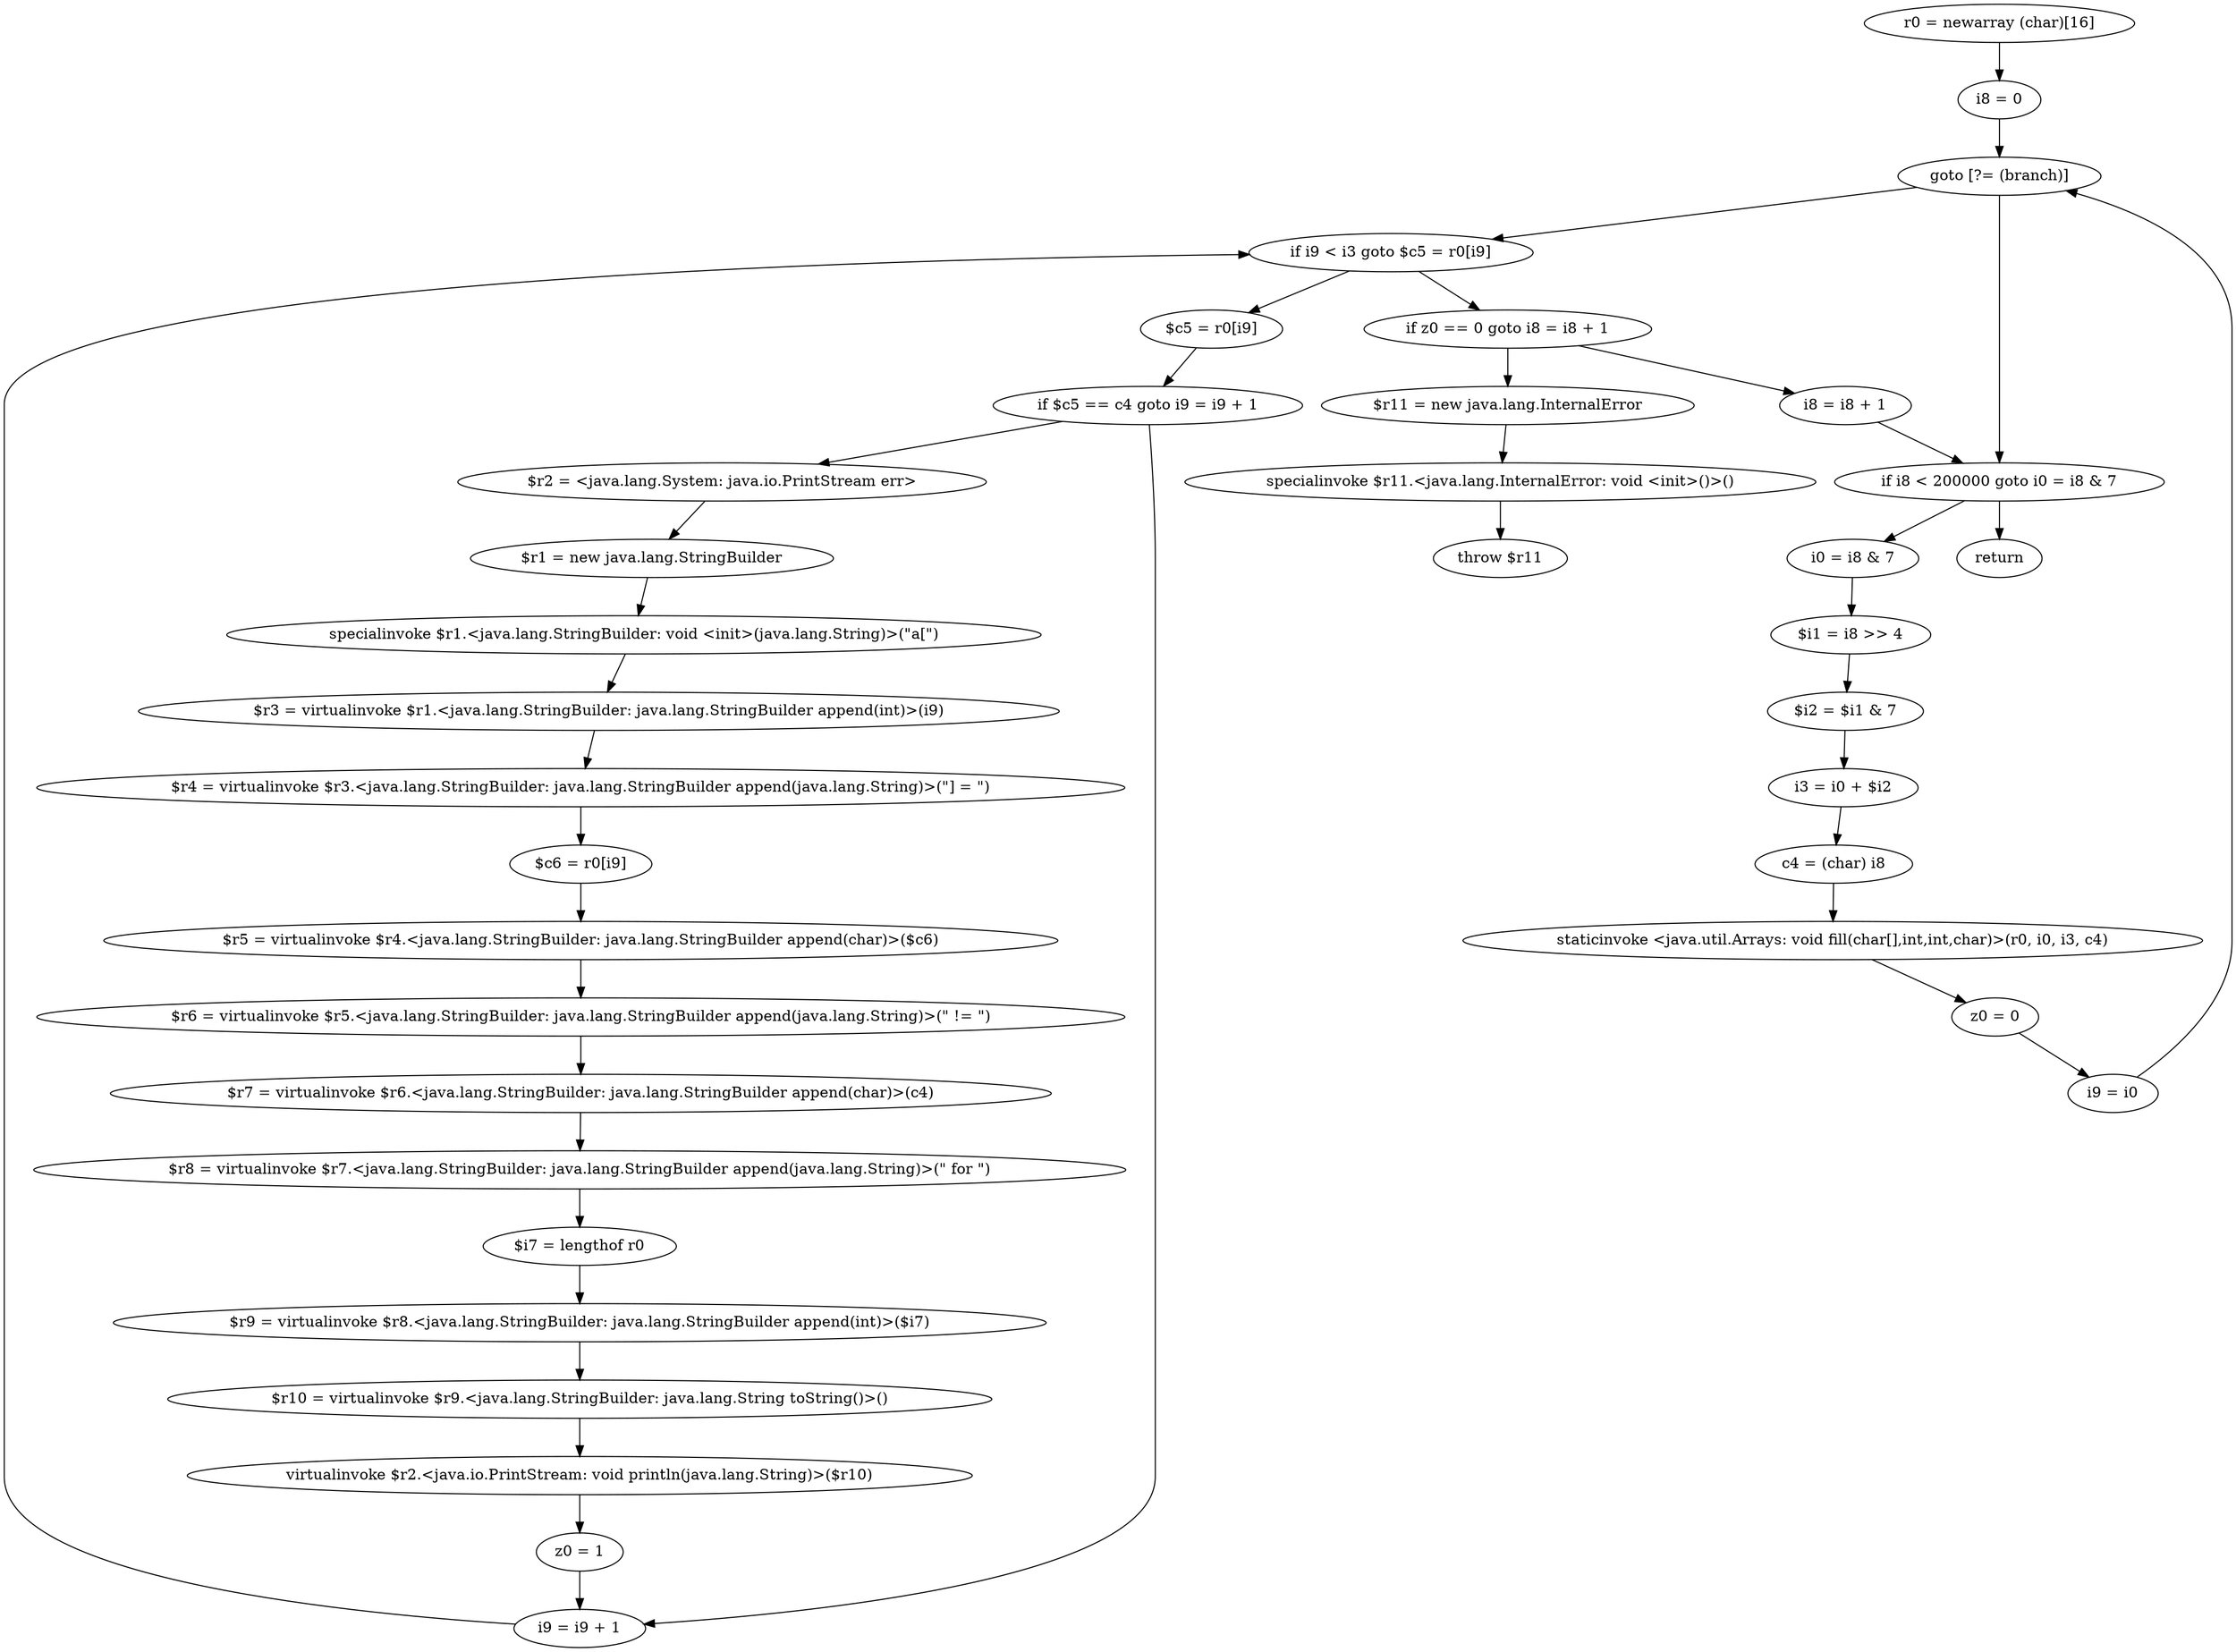 digraph "unitGraph" {
    "r0 = newarray (char)[16]"
    "i8 = 0"
    "goto [?= (branch)]"
    "i0 = i8 & 7"
    "$i1 = i8 >> 4"
    "$i2 = $i1 & 7"
    "i3 = i0 + $i2"
    "c4 = (char) i8"
    "staticinvoke <java.util.Arrays: void fill(char[],int,int,char)>(r0, i0, i3, c4)"
    "z0 = 0"
    "i9 = i0"
    "$c5 = r0[i9]"
    "if $c5 == c4 goto i9 = i9 + 1"
    "$r2 = <java.lang.System: java.io.PrintStream err>"
    "$r1 = new java.lang.StringBuilder"
    "specialinvoke $r1.<java.lang.StringBuilder: void <init>(java.lang.String)>(\"a[\")"
    "$r3 = virtualinvoke $r1.<java.lang.StringBuilder: java.lang.StringBuilder append(int)>(i9)"
    "$r4 = virtualinvoke $r3.<java.lang.StringBuilder: java.lang.StringBuilder append(java.lang.String)>(\"] = \")"
    "$c6 = r0[i9]"
    "$r5 = virtualinvoke $r4.<java.lang.StringBuilder: java.lang.StringBuilder append(char)>($c6)"
    "$r6 = virtualinvoke $r5.<java.lang.StringBuilder: java.lang.StringBuilder append(java.lang.String)>(\" != \")"
    "$r7 = virtualinvoke $r6.<java.lang.StringBuilder: java.lang.StringBuilder append(char)>(c4)"
    "$r8 = virtualinvoke $r7.<java.lang.StringBuilder: java.lang.StringBuilder append(java.lang.String)>(\" for \")"
    "$i7 = lengthof r0"
    "$r9 = virtualinvoke $r8.<java.lang.StringBuilder: java.lang.StringBuilder append(int)>($i7)"
    "$r10 = virtualinvoke $r9.<java.lang.StringBuilder: java.lang.String toString()>()"
    "virtualinvoke $r2.<java.io.PrintStream: void println(java.lang.String)>($r10)"
    "z0 = 1"
    "i9 = i9 + 1"
    "if i9 < i3 goto $c5 = r0[i9]"
    "if z0 == 0 goto i8 = i8 + 1"
    "$r11 = new java.lang.InternalError"
    "specialinvoke $r11.<java.lang.InternalError: void <init>()>()"
    "throw $r11"
    "i8 = i8 + 1"
    "if i8 < 200000 goto i0 = i8 & 7"
    "return"
    "r0 = newarray (char)[16]"->"i8 = 0";
    "i8 = 0"->"goto [?= (branch)]";
    "goto [?= (branch)]"->"if i8 < 200000 goto i0 = i8 & 7";
    "i0 = i8 & 7"->"$i1 = i8 >> 4";
    "$i1 = i8 >> 4"->"$i2 = $i1 & 7";
    "$i2 = $i1 & 7"->"i3 = i0 + $i2";
    "i3 = i0 + $i2"->"c4 = (char) i8";
    "c4 = (char) i8"->"staticinvoke <java.util.Arrays: void fill(char[],int,int,char)>(r0, i0, i3, c4)";
    "staticinvoke <java.util.Arrays: void fill(char[],int,int,char)>(r0, i0, i3, c4)"->"z0 = 0";
    "z0 = 0"->"i9 = i0";
    "i9 = i0"->"goto [?= (branch)]";
    "goto [?= (branch)]"->"if i9 < i3 goto $c5 = r0[i9]";
    "$c5 = r0[i9]"->"if $c5 == c4 goto i9 = i9 + 1";
    "if $c5 == c4 goto i9 = i9 + 1"->"$r2 = <java.lang.System: java.io.PrintStream err>";
    "if $c5 == c4 goto i9 = i9 + 1"->"i9 = i9 + 1";
    "$r2 = <java.lang.System: java.io.PrintStream err>"->"$r1 = new java.lang.StringBuilder";
    "$r1 = new java.lang.StringBuilder"->"specialinvoke $r1.<java.lang.StringBuilder: void <init>(java.lang.String)>(\"a[\")";
    "specialinvoke $r1.<java.lang.StringBuilder: void <init>(java.lang.String)>(\"a[\")"->"$r3 = virtualinvoke $r1.<java.lang.StringBuilder: java.lang.StringBuilder append(int)>(i9)";
    "$r3 = virtualinvoke $r1.<java.lang.StringBuilder: java.lang.StringBuilder append(int)>(i9)"->"$r4 = virtualinvoke $r3.<java.lang.StringBuilder: java.lang.StringBuilder append(java.lang.String)>(\"] = \")";
    "$r4 = virtualinvoke $r3.<java.lang.StringBuilder: java.lang.StringBuilder append(java.lang.String)>(\"] = \")"->"$c6 = r0[i9]";
    "$c6 = r0[i9]"->"$r5 = virtualinvoke $r4.<java.lang.StringBuilder: java.lang.StringBuilder append(char)>($c6)";
    "$r5 = virtualinvoke $r4.<java.lang.StringBuilder: java.lang.StringBuilder append(char)>($c6)"->"$r6 = virtualinvoke $r5.<java.lang.StringBuilder: java.lang.StringBuilder append(java.lang.String)>(\" != \")";
    "$r6 = virtualinvoke $r5.<java.lang.StringBuilder: java.lang.StringBuilder append(java.lang.String)>(\" != \")"->"$r7 = virtualinvoke $r6.<java.lang.StringBuilder: java.lang.StringBuilder append(char)>(c4)";
    "$r7 = virtualinvoke $r6.<java.lang.StringBuilder: java.lang.StringBuilder append(char)>(c4)"->"$r8 = virtualinvoke $r7.<java.lang.StringBuilder: java.lang.StringBuilder append(java.lang.String)>(\" for \")";
    "$r8 = virtualinvoke $r7.<java.lang.StringBuilder: java.lang.StringBuilder append(java.lang.String)>(\" for \")"->"$i7 = lengthof r0";
    "$i7 = lengthof r0"->"$r9 = virtualinvoke $r8.<java.lang.StringBuilder: java.lang.StringBuilder append(int)>($i7)";
    "$r9 = virtualinvoke $r8.<java.lang.StringBuilder: java.lang.StringBuilder append(int)>($i7)"->"$r10 = virtualinvoke $r9.<java.lang.StringBuilder: java.lang.String toString()>()";
    "$r10 = virtualinvoke $r9.<java.lang.StringBuilder: java.lang.String toString()>()"->"virtualinvoke $r2.<java.io.PrintStream: void println(java.lang.String)>($r10)";
    "virtualinvoke $r2.<java.io.PrintStream: void println(java.lang.String)>($r10)"->"z0 = 1";
    "z0 = 1"->"i9 = i9 + 1";
    "i9 = i9 + 1"->"if i9 < i3 goto $c5 = r0[i9]";
    "if i9 < i3 goto $c5 = r0[i9]"->"if z0 == 0 goto i8 = i8 + 1";
    "if i9 < i3 goto $c5 = r0[i9]"->"$c5 = r0[i9]";
    "if z0 == 0 goto i8 = i8 + 1"->"$r11 = new java.lang.InternalError";
    "if z0 == 0 goto i8 = i8 + 1"->"i8 = i8 + 1";
    "$r11 = new java.lang.InternalError"->"specialinvoke $r11.<java.lang.InternalError: void <init>()>()";
    "specialinvoke $r11.<java.lang.InternalError: void <init>()>()"->"throw $r11";
    "i8 = i8 + 1"->"if i8 < 200000 goto i0 = i8 & 7";
    "if i8 < 200000 goto i0 = i8 & 7"->"return";
    "if i8 < 200000 goto i0 = i8 & 7"->"i0 = i8 & 7";
}
